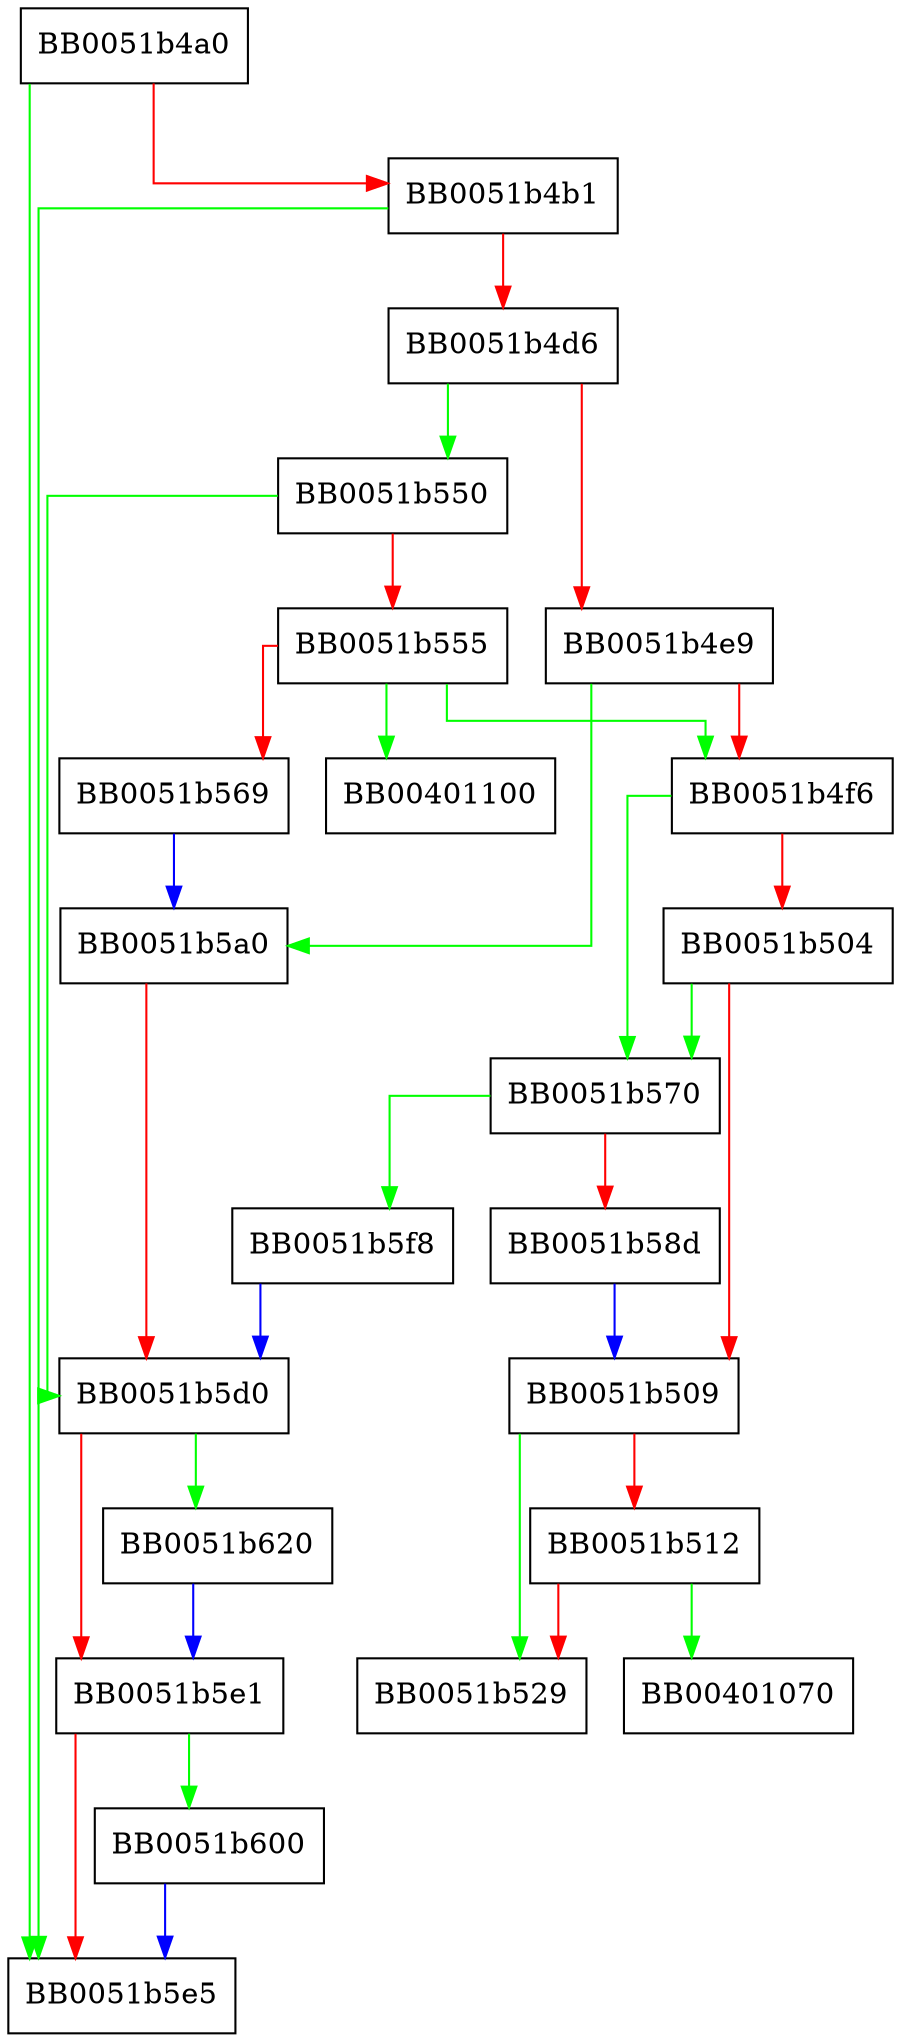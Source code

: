digraph ASN1_STRING_dup {
  node [shape="box"];
  graph [splines=ortho];
  BB0051b4a0 -> BB0051b5e5 [color="green"];
  BB0051b4a0 -> BB0051b4b1 [color="red"];
  BB0051b4b1 -> BB0051b5e5 [color="green"];
  BB0051b4b1 -> BB0051b4d6 [color="red"];
  BB0051b4d6 -> BB0051b550 [color="green"];
  BB0051b4d6 -> BB0051b4e9 [color="red"];
  BB0051b4e9 -> BB0051b5a0 [color="green"];
  BB0051b4e9 -> BB0051b4f6 [color="red"];
  BB0051b4f6 -> BB0051b570 [color="green"];
  BB0051b4f6 -> BB0051b504 [color="red"];
  BB0051b504 -> BB0051b570 [color="green"];
  BB0051b504 -> BB0051b509 [color="red"];
  BB0051b509 -> BB0051b529 [color="green"];
  BB0051b509 -> BB0051b512 [color="red"];
  BB0051b512 -> BB00401070 [color="green"];
  BB0051b512 -> BB0051b529 [color="red"];
  BB0051b550 -> BB0051b5d0 [color="green"];
  BB0051b550 -> BB0051b555 [color="red"];
  BB0051b555 -> BB00401100 [color="green"];
  BB0051b555 -> BB0051b4f6 [color="green"];
  BB0051b555 -> BB0051b569 [color="red"];
  BB0051b569 -> BB0051b5a0 [color="blue"];
  BB0051b570 -> BB0051b5f8 [color="green"];
  BB0051b570 -> BB0051b58d [color="red"];
  BB0051b58d -> BB0051b509 [color="blue"];
  BB0051b5a0 -> BB0051b5d0 [color="red"];
  BB0051b5d0 -> BB0051b620 [color="green"];
  BB0051b5d0 -> BB0051b5e1 [color="red"];
  BB0051b5e1 -> BB0051b600 [color="green"];
  BB0051b5e1 -> BB0051b5e5 [color="red"];
  BB0051b5f8 -> BB0051b5d0 [color="blue"];
  BB0051b600 -> BB0051b5e5 [color="blue"];
  BB0051b620 -> BB0051b5e1 [color="blue"];
}